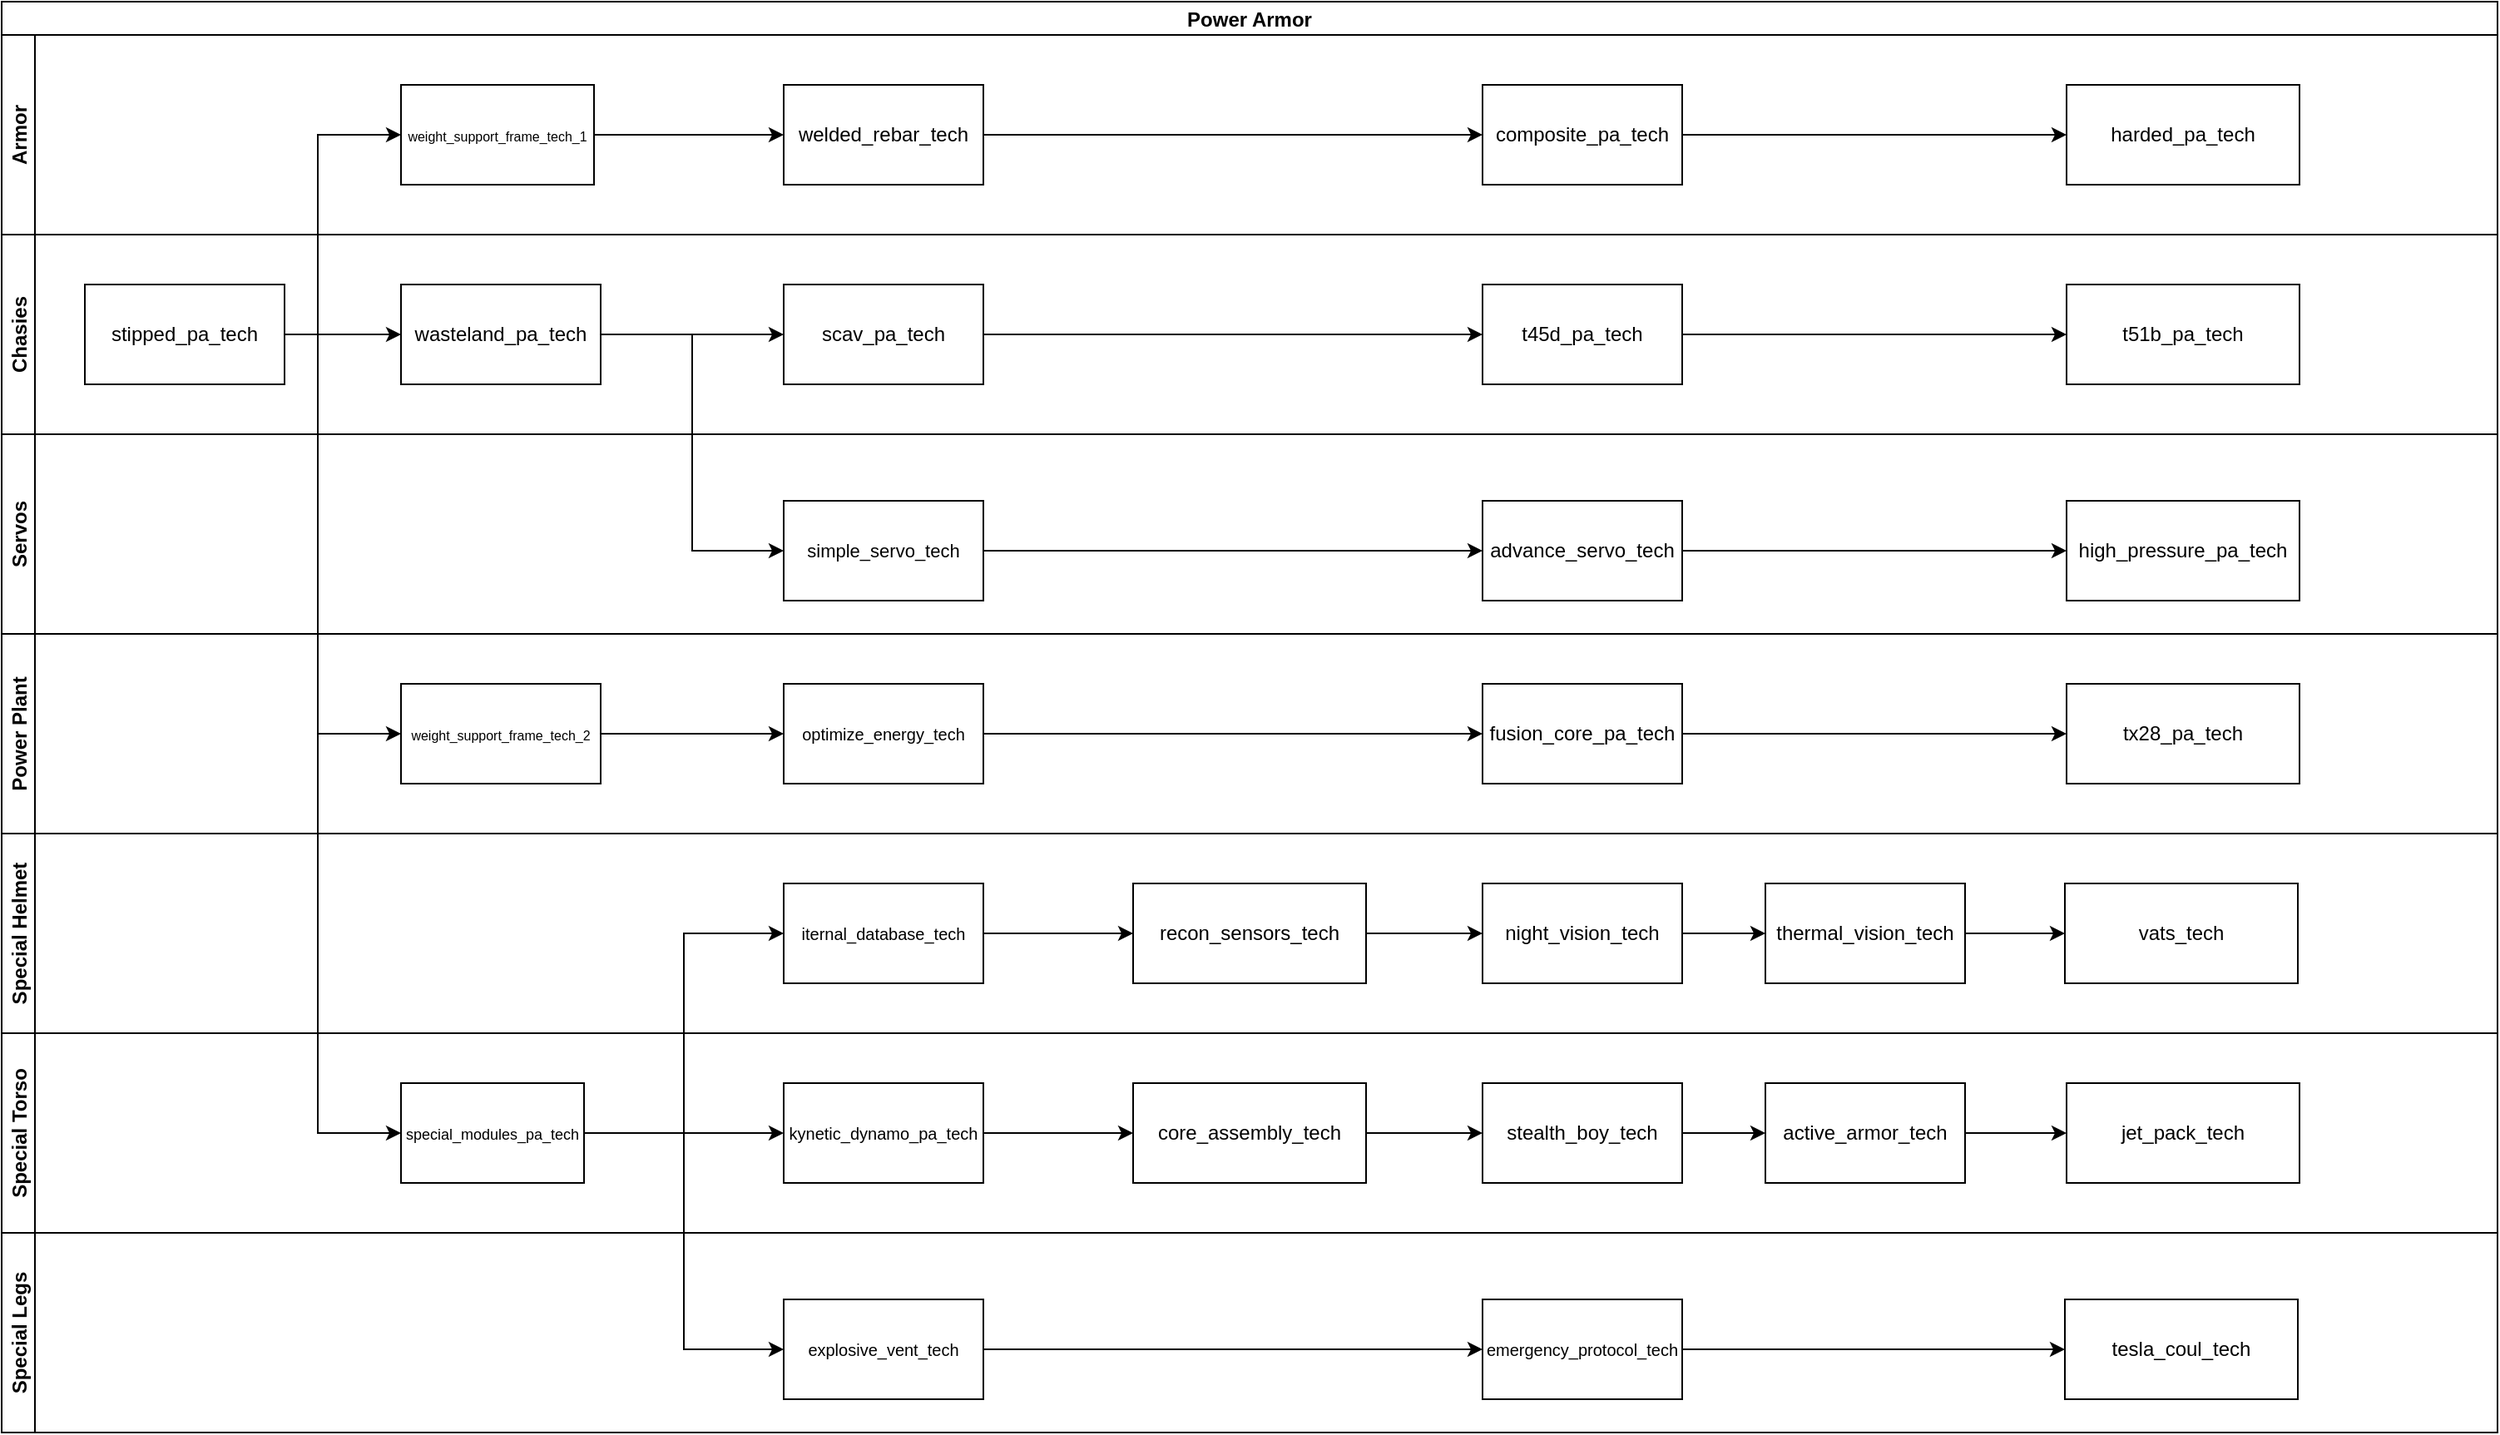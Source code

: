 <mxfile version="18.0.6" type="device"><diagram id="MUYih2JaZ5ZtrtDaBR94" name="Страница 1"><mxGraphModel dx="1420" dy="905" grid="1" gridSize="10" guides="1" tooltips="1" connect="1" arrows="1" fold="1" page="1" pageScale="1" pageWidth="827" pageHeight="1169" math="0" shadow="0"><root><mxCell id="0"/><mxCell id="1" parent="0"/><mxCell id="3yuiKfiRZhkY8-TWKzfD-7" value="Power Armor" style="swimlane;childLayout=stackLayout;resizeParent=1;resizeParentMax=0;horizontal=1;startSize=20;horizontalStack=0;" parent="1" vertex="1"><mxGeometry y="40" width="1500" height="860" as="geometry"><mxRectangle y="40" width="110" height="20" as="alternateBounds"/></mxGeometry></mxCell><mxCell id="3yuiKfiRZhkY8-TWKzfD-9" value="Armor" style="swimlane;startSize=20;horizontal=0;" parent="3yuiKfiRZhkY8-TWKzfD-7" vertex="1"><mxGeometry y="20" width="1500" height="120" as="geometry"><mxRectangle y="20" width="1500" height="20" as="alternateBounds"/></mxGeometry></mxCell><mxCell id="mrCxvTcKKx1VXqpbsIYd-4" style="edgeStyle=orthogonalEdgeStyle;rounded=0;orthogonalLoop=1;jettySize=auto;html=1;" edge="1" parent="3yuiKfiRZhkY8-TWKzfD-9" source="3yuiKfiRZhkY8-TWKzfD-23" target="mrCxvTcKKx1VXqpbsIYd-3"><mxGeometry relative="1" as="geometry"/></mxCell><mxCell id="3yuiKfiRZhkY8-TWKzfD-23" value="&lt;font style=&quot;font-size: 8px;&quot;&gt;weight_support_frame_tech_1&lt;/font&gt;" style="rounded=0;whiteSpace=wrap;html=1;" parent="3yuiKfiRZhkY8-TWKzfD-9" vertex="1"><mxGeometry x="240" y="30" width="116" height="60" as="geometry"/></mxCell><mxCell id="mrCxvTcKKx1VXqpbsIYd-10" style="edgeStyle=orthogonalEdgeStyle;rounded=0;orthogonalLoop=1;jettySize=auto;html=1;fontSize=10;" edge="1" parent="3yuiKfiRZhkY8-TWKzfD-9" source="3yuiKfiRZhkY8-TWKzfD-40" target="3yuiKfiRZhkY8-TWKzfD-42"><mxGeometry relative="1" as="geometry"/></mxCell><mxCell id="3yuiKfiRZhkY8-TWKzfD-40" value="composite_pa_tech" style="rounded=0;whiteSpace=wrap;html=1;" parent="3yuiKfiRZhkY8-TWKzfD-9" vertex="1"><mxGeometry x="890" y="30" width="120" height="60" as="geometry"/></mxCell><mxCell id="3yuiKfiRZhkY8-TWKzfD-42" value="harded_pa_tech" style="rounded=0;whiteSpace=wrap;html=1;" parent="3yuiKfiRZhkY8-TWKzfD-9" vertex="1"><mxGeometry x="1241" y="30" width="140" height="60" as="geometry"/></mxCell><mxCell id="mrCxvTcKKx1VXqpbsIYd-5" style="edgeStyle=orthogonalEdgeStyle;rounded=0;orthogonalLoop=1;jettySize=auto;html=1;" edge="1" parent="3yuiKfiRZhkY8-TWKzfD-9" source="mrCxvTcKKx1VXqpbsIYd-3" target="3yuiKfiRZhkY8-TWKzfD-40"><mxGeometry relative="1" as="geometry"/></mxCell><mxCell id="mrCxvTcKKx1VXqpbsIYd-3" value="&lt;font style=&quot;font-size: 12px;&quot;&gt;welded_rebar_tech&lt;/font&gt;" style="rounded=0;whiteSpace=wrap;html=1;fontSize=12;" vertex="1" parent="3yuiKfiRZhkY8-TWKzfD-9"><mxGeometry x="470" y="30" width="120" height="60" as="geometry"/></mxCell><mxCell id="3yuiKfiRZhkY8-TWKzfD-8" value="Chasies" style="swimlane;startSize=20;horizontal=0;" parent="3yuiKfiRZhkY8-TWKzfD-7" vertex="1"><mxGeometry y="140" width="1500" height="120" as="geometry"/></mxCell><mxCell id="3yuiKfiRZhkY8-TWKzfD-21" style="edgeStyle=orthogonalEdgeStyle;rounded=0;orthogonalLoop=1;jettySize=auto;html=1;" parent="3yuiKfiRZhkY8-TWKzfD-8" source="3yuiKfiRZhkY8-TWKzfD-19" target="3yuiKfiRZhkY8-TWKzfD-20" edge="1"><mxGeometry relative="1" as="geometry"/></mxCell><mxCell id="3yuiKfiRZhkY8-TWKzfD-19" value="stipped_pa_tech" style="rounded=0;whiteSpace=wrap;html=1;" parent="3yuiKfiRZhkY8-TWKzfD-8" vertex="1"><mxGeometry x="50" y="30" width="120" height="60" as="geometry"/></mxCell><mxCell id="3yuiKfiRZhkY8-TWKzfD-29" style="edgeStyle=orthogonalEdgeStyle;rounded=0;orthogonalLoop=1;jettySize=auto;html=1;" parent="3yuiKfiRZhkY8-TWKzfD-8" source="3yuiKfiRZhkY8-TWKzfD-20" target="3yuiKfiRZhkY8-TWKzfD-28" edge="1"><mxGeometry relative="1" as="geometry"/></mxCell><mxCell id="3yuiKfiRZhkY8-TWKzfD-20" value="wasteland_pa_tech" style="rounded=0;whiteSpace=wrap;html=1;" parent="3yuiKfiRZhkY8-TWKzfD-8" vertex="1"><mxGeometry x="240" y="30" width="120" height="60" as="geometry"/></mxCell><mxCell id="3yuiKfiRZhkY8-TWKzfD-33" value="" style="edgeStyle=orthogonalEdgeStyle;rounded=0;orthogonalLoop=1;jettySize=auto;html=1;" parent="3yuiKfiRZhkY8-TWKzfD-8" source="3yuiKfiRZhkY8-TWKzfD-28" target="3yuiKfiRZhkY8-TWKzfD-32" edge="1"><mxGeometry relative="1" as="geometry"/></mxCell><mxCell id="3yuiKfiRZhkY8-TWKzfD-28" value="scav_pa_tech" style="rounded=0;whiteSpace=wrap;html=1;" parent="3yuiKfiRZhkY8-TWKzfD-8" vertex="1"><mxGeometry x="470" y="30" width="120" height="60" as="geometry"/></mxCell><mxCell id="3yuiKfiRZhkY8-TWKzfD-47" value="" style="edgeStyle=orthogonalEdgeStyle;rounded=0;orthogonalLoop=1;jettySize=auto;html=1;" parent="3yuiKfiRZhkY8-TWKzfD-8" source="3yuiKfiRZhkY8-TWKzfD-32" target="3yuiKfiRZhkY8-TWKzfD-46" edge="1"><mxGeometry relative="1" as="geometry"/></mxCell><mxCell id="3yuiKfiRZhkY8-TWKzfD-32" value="t45d_pa_tech" style="rounded=0;whiteSpace=wrap;html=1;" parent="3yuiKfiRZhkY8-TWKzfD-8" vertex="1"><mxGeometry x="890" y="30" width="120" height="60" as="geometry"/></mxCell><mxCell id="3yuiKfiRZhkY8-TWKzfD-46" value="t51b_pa_tech" style="rounded=0;whiteSpace=wrap;html=1;" parent="3yuiKfiRZhkY8-TWKzfD-8" vertex="1"><mxGeometry x="1241" y="30" width="140" height="60" as="geometry"/></mxCell><mxCell id="3yuiKfiRZhkY8-TWKzfD-11" value="Servos" style="swimlane;startSize=20;horizontal=0;" parent="3yuiKfiRZhkY8-TWKzfD-7" vertex="1"><mxGeometry y="260" width="1500" height="120" as="geometry"/></mxCell><mxCell id="3yuiKfiRZhkY8-TWKzfD-26" value="simple_servo_tech" style="rounded=0;whiteSpace=wrap;html=1;fontSize=11;" parent="3yuiKfiRZhkY8-TWKzfD-11" vertex="1"><mxGeometry x="470" y="40" width="120" height="60" as="geometry"/></mxCell><mxCell id="3yuiKfiRZhkY8-TWKzfD-45" value="" style="edgeStyle=orthogonalEdgeStyle;rounded=0;orthogonalLoop=1;jettySize=auto;html=1;" parent="3yuiKfiRZhkY8-TWKzfD-11" source="3yuiKfiRZhkY8-TWKzfD-30" target="3yuiKfiRZhkY8-TWKzfD-44" edge="1"><mxGeometry relative="1" as="geometry"/></mxCell><mxCell id="3yuiKfiRZhkY8-TWKzfD-30" value="advance_servo_tech" style="rounded=0;whiteSpace=wrap;html=1;" parent="3yuiKfiRZhkY8-TWKzfD-11" vertex="1"><mxGeometry x="890" y="40" width="120" height="60" as="geometry"/></mxCell><mxCell id="3yuiKfiRZhkY8-TWKzfD-31" style="edgeStyle=orthogonalEdgeStyle;rounded=0;orthogonalLoop=1;jettySize=auto;html=1;" parent="3yuiKfiRZhkY8-TWKzfD-11" source="3yuiKfiRZhkY8-TWKzfD-26" target="3yuiKfiRZhkY8-TWKzfD-30" edge="1"><mxGeometry relative="1" as="geometry"/></mxCell><mxCell id="3yuiKfiRZhkY8-TWKzfD-44" value="high_pressure_pa_tech" style="rounded=0;whiteSpace=wrap;html=1;" parent="3yuiKfiRZhkY8-TWKzfD-11" vertex="1"><mxGeometry x="1241" y="40" width="140" height="60" as="geometry"/></mxCell><mxCell id="3yuiKfiRZhkY8-TWKzfD-10" value="Power Plant" style="swimlane;startSize=20;horizontal=0;" parent="3yuiKfiRZhkY8-TWKzfD-7" vertex="1"><mxGeometry y="380" width="1500" height="120" as="geometry"/></mxCell><mxCell id="mrCxvTcKKx1VXqpbsIYd-15" style="edgeStyle=orthogonalEdgeStyle;rounded=0;orthogonalLoop=1;jettySize=auto;html=1;fontSize=10;" edge="1" parent="3yuiKfiRZhkY8-TWKzfD-10" source="3yuiKfiRZhkY8-TWKzfD-34" target="mrCxvTcKKx1VXqpbsIYd-14"><mxGeometry relative="1" as="geometry"/></mxCell><mxCell id="3yuiKfiRZhkY8-TWKzfD-34" value="&lt;span style=&quot;font-size: 8px;&quot;&gt;weight_support_frame_tech_2&lt;/span&gt;" style="rounded=0;whiteSpace=wrap;html=1;" parent="3yuiKfiRZhkY8-TWKzfD-10" vertex="1"><mxGeometry x="240" y="30" width="120" height="60" as="geometry"/></mxCell><mxCell id="3yuiKfiRZhkY8-TWKzfD-39" style="edgeStyle=orthogonalEdgeStyle;rounded=0;orthogonalLoop=1;jettySize=auto;html=1;" parent="3yuiKfiRZhkY8-TWKzfD-10" source="3yuiKfiRZhkY8-TWKzfD-36" target="3yuiKfiRZhkY8-TWKzfD-38" edge="1"><mxGeometry relative="1" as="geometry"/></mxCell><mxCell id="3yuiKfiRZhkY8-TWKzfD-36" value="fusion_core_pa_tech" style="rounded=0;whiteSpace=wrap;html=1;" parent="3yuiKfiRZhkY8-TWKzfD-10" vertex="1"><mxGeometry x="890" y="30" width="120" height="60" as="geometry"/></mxCell><mxCell id="3yuiKfiRZhkY8-TWKzfD-38" value="tx28_pa_tech" style="rounded=0;whiteSpace=wrap;html=1;" parent="3yuiKfiRZhkY8-TWKzfD-10" vertex="1"><mxGeometry x="1241" y="30" width="140" height="60" as="geometry"/></mxCell><mxCell id="mrCxvTcKKx1VXqpbsIYd-16" style="edgeStyle=orthogonalEdgeStyle;rounded=0;orthogonalLoop=1;jettySize=auto;html=1;fontSize=10;" edge="1" parent="3yuiKfiRZhkY8-TWKzfD-10" source="mrCxvTcKKx1VXqpbsIYd-14" target="3yuiKfiRZhkY8-TWKzfD-36"><mxGeometry relative="1" as="geometry"/></mxCell><mxCell id="mrCxvTcKKx1VXqpbsIYd-14" value="&lt;span style=&quot;font-size: 10px;&quot;&gt;optimize_energy_tech&lt;/span&gt;" style="rounded=0;whiteSpace=wrap;html=1;fontSize=10;" vertex="1" parent="3yuiKfiRZhkY8-TWKzfD-10"><mxGeometry x="470" y="30" width="120" height="60" as="geometry"/></mxCell><mxCell id="3yuiKfiRZhkY8-TWKzfD-25" style="edgeStyle=orthogonalEdgeStyle;rounded=0;orthogonalLoop=1;jettySize=auto;html=1;entryX=0;entryY=0.5;entryDx=0;entryDy=0;" parent="3yuiKfiRZhkY8-TWKzfD-7" source="3yuiKfiRZhkY8-TWKzfD-19" target="3yuiKfiRZhkY8-TWKzfD-23" edge="1"><mxGeometry relative="1" as="geometry"><mxPoint x="214" y="220" as="targetPoint"/><Array as="points"><mxPoint x="190" y="200"/><mxPoint x="190" y="80"/></Array></mxGeometry></mxCell><mxCell id="3yuiKfiRZhkY8-TWKzfD-27" style="edgeStyle=orthogonalEdgeStyle;rounded=0;orthogonalLoop=1;jettySize=auto;html=1;entryX=0;entryY=0.5;entryDx=0;entryDy=0;" parent="3yuiKfiRZhkY8-TWKzfD-7" source="3yuiKfiRZhkY8-TWKzfD-20" target="3yuiKfiRZhkY8-TWKzfD-26" edge="1"><mxGeometry relative="1" as="geometry"/></mxCell><mxCell id="3yuiKfiRZhkY8-TWKzfD-35" style="edgeStyle=orthogonalEdgeStyle;rounded=0;orthogonalLoop=1;jettySize=auto;html=1;entryX=0;entryY=0.5;entryDx=0;entryDy=0;" parent="3yuiKfiRZhkY8-TWKzfD-7" source="3yuiKfiRZhkY8-TWKzfD-19" target="3yuiKfiRZhkY8-TWKzfD-34" edge="1"><mxGeometry relative="1" as="geometry"><Array as="points"><mxPoint x="190" y="200"/><mxPoint x="190" y="440"/></Array></mxGeometry></mxCell><mxCell id="3yuiKfiRZhkY8-TWKzfD-52" value="Special Helmet" style="swimlane;startSize=20;horizontal=0;" parent="3yuiKfiRZhkY8-TWKzfD-7" vertex="1"><mxGeometry y="500" width="1500" height="120" as="geometry"/></mxCell><mxCell id="V09vxIwA9q3N0bqzqvDr-3" value="" style="edgeStyle=orthogonalEdgeStyle;rounded=0;orthogonalLoop=1;jettySize=auto;html=1;fontSize=12;" parent="3yuiKfiRZhkY8-TWKzfD-52" source="V09vxIwA9q3N0bqzqvDr-1" target="V09vxIwA9q3N0bqzqvDr-2" edge="1"><mxGeometry relative="1" as="geometry"/></mxCell><mxCell id="V09vxIwA9q3N0bqzqvDr-1" value="&lt;font style=&quot;font-size: 12px;&quot;&gt;night_vision_tech&lt;/font&gt;" style="rounded=0;whiteSpace=wrap;html=1;fontSize=12;" parent="3yuiKfiRZhkY8-TWKzfD-52" vertex="1"><mxGeometry x="890" y="30" width="120" height="60" as="geometry"/></mxCell><mxCell id="V09vxIwA9q3N0bqzqvDr-6" value="" style="edgeStyle=orthogonalEdgeStyle;rounded=0;orthogonalLoop=1;jettySize=auto;html=1;fontSize=12;" parent="3yuiKfiRZhkY8-TWKzfD-52" source="V09vxIwA9q3N0bqzqvDr-2" target="V09vxIwA9q3N0bqzqvDr-5" edge="1"><mxGeometry relative="1" as="geometry"/></mxCell><mxCell id="V09vxIwA9q3N0bqzqvDr-2" value="&lt;font style=&quot;font-size: 12px;&quot;&gt;thermal_vision_tech&lt;/font&gt;" style="rounded=0;whiteSpace=wrap;html=1;fontSize=12;" parent="3yuiKfiRZhkY8-TWKzfD-52" vertex="1"><mxGeometry x="1060" y="30" width="120" height="60" as="geometry"/></mxCell><mxCell id="V09vxIwA9q3N0bqzqvDr-5" value="&lt;font style=&quot;font-size: 12px;&quot;&gt;vats_tech&lt;/font&gt;" style="rounded=0;whiteSpace=wrap;html=1;fontSize=12;" parent="3yuiKfiRZhkY8-TWKzfD-52" vertex="1"><mxGeometry x="1240" y="30" width="140" height="60" as="geometry"/></mxCell><mxCell id="V09vxIwA9q3N0bqzqvDr-12" style="edgeStyle=orthogonalEdgeStyle;rounded=0;orthogonalLoop=1;jettySize=auto;html=1;fontSize=12;" parent="3yuiKfiRZhkY8-TWKzfD-52" source="V09vxIwA9q3N0bqzqvDr-11" target="V09vxIwA9q3N0bqzqvDr-1" edge="1"><mxGeometry relative="1" as="geometry"/></mxCell><mxCell id="V09vxIwA9q3N0bqzqvDr-11" value="&lt;font style=&quot;font-size: 12px;&quot;&gt;recon_sensors_tech&lt;/font&gt;" style="rounded=0;whiteSpace=wrap;html=1;fontSize=12;" parent="3yuiKfiRZhkY8-TWKzfD-52" vertex="1"><mxGeometry x="680" y="30" width="140" height="60" as="geometry"/></mxCell><mxCell id="V09vxIwA9q3N0bqzqvDr-19" style="edgeStyle=orthogonalEdgeStyle;rounded=0;orthogonalLoop=1;jettySize=auto;html=1;fontSize=12;" parent="3yuiKfiRZhkY8-TWKzfD-52" source="V09vxIwA9q3N0bqzqvDr-18" target="V09vxIwA9q3N0bqzqvDr-11" edge="1"><mxGeometry relative="1" as="geometry"/></mxCell><mxCell id="V09vxIwA9q3N0bqzqvDr-18" value="&lt;font style=&quot;font-size: 10px;&quot;&gt;iternal_database_tech&lt;/font&gt;" style="rounded=0;whiteSpace=wrap;html=1;fontSize=10;" parent="3yuiKfiRZhkY8-TWKzfD-52" vertex="1"><mxGeometry x="470" y="30" width="120" height="60" as="geometry"/></mxCell><mxCell id="3yuiKfiRZhkY8-TWKzfD-12" value="Special Torso" style="swimlane;startSize=20;horizontal=0;" parent="3yuiKfiRZhkY8-TWKzfD-7" vertex="1"><mxGeometry y="620" width="1500" height="120" as="geometry"/></mxCell><mxCell id="V09vxIwA9q3N0bqzqvDr-26" style="edgeStyle=orthogonalEdgeStyle;rounded=0;orthogonalLoop=1;jettySize=auto;html=1;fontSize=10;" parent="3yuiKfiRZhkY8-TWKzfD-12" source="3yuiKfiRZhkY8-TWKzfD-48" target="V09vxIwA9q3N0bqzqvDr-23" edge="1"><mxGeometry relative="1" as="geometry"/></mxCell><mxCell id="3yuiKfiRZhkY8-TWKzfD-48" value="&lt;font style=&quot;font-size: 9px;&quot;&gt;special_modules_pa_tech&lt;/font&gt;" style="rounded=0;whiteSpace=wrap;html=1;" parent="3yuiKfiRZhkY8-TWKzfD-12" vertex="1"><mxGeometry x="240" y="30" width="110" height="60" as="geometry"/></mxCell><mxCell id="V09vxIwA9q3N0bqzqvDr-7" value="&lt;font style=&quot;font-size: 12px;&quot;&gt;jet_pack_tech&lt;/font&gt;" style="rounded=0;whiteSpace=wrap;html=1;fontSize=12;" parent="3yuiKfiRZhkY8-TWKzfD-12" vertex="1"><mxGeometry x="1241" y="30" width="140" height="60" as="geometry"/></mxCell><mxCell id="mrCxvTcKKx1VXqpbsIYd-8" style="edgeStyle=orthogonalEdgeStyle;rounded=0;orthogonalLoop=1;jettySize=auto;html=1;fontSize=10;" edge="1" parent="3yuiKfiRZhkY8-TWKzfD-12" source="V09vxIwA9q3N0bqzqvDr-8" target="V09vxIwA9q3N0bqzqvDr-10"><mxGeometry relative="1" as="geometry"/></mxCell><mxCell id="V09vxIwA9q3N0bqzqvDr-8" value="&lt;font style=&quot;font-size: 12px;&quot;&gt;stealth_boy_tech&lt;/font&gt;" style="rounded=0;whiteSpace=wrap;html=1;fontSize=12;" parent="3yuiKfiRZhkY8-TWKzfD-12" vertex="1"><mxGeometry x="890" y="30" width="120" height="60" as="geometry"/></mxCell><mxCell id="mrCxvTcKKx1VXqpbsIYd-11" style="edgeStyle=orthogonalEdgeStyle;rounded=0;orthogonalLoop=1;jettySize=auto;html=1;fontSize=10;" edge="1" parent="3yuiKfiRZhkY8-TWKzfD-12" source="V09vxIwA9q3N0bqzqvDr-23" target="V09vxIwA9q3N0bqzqvDr-32"><mxGeometry relative="1" as="geometry"/></mxCell><mxCell id="V09vxIwA9q3N0bqzqvDr-23" value="&lt;span style=&quot;font-size: 10px;&quot;&gt;kynetic_dynamo_pa_tech&lt;/span&gt;" style="rounded=0;whiteSpace=wrap;html=1;fontSize=10;" parent="3yuiKfiRZhkY8-TWKzfD-12" vertex="1"><mxGeometry x="470" y="30" width="120" height="60" as="geometry"/></mxCell><mxCell id="mrCxvTcKKx1VXqpbsIYd-9" style="edgeStyle=orthogonalEdgeStyle;rounded=0;orthogonalLoop=1;jettySize=auto;html=1;fontSize=10;" edge="1" parent="3yuiKfiRZhkY8-TWKzfD-12" source="V09vxIwA9q3N0bqzqvDr-10" target="V09vxIwA9q3N0bqzqvDr-7"><mxGeometry relative="1" as="geometry"/></mxCell><mxCell id="V09vxIwA9q3N0bqzqvDr-10" value="&lt;font style=&quot;font-size: 12px;&quot;&gt;active_armor_tech&lt;/font&gt;" style="rounded=0;whiteSpace=wrap;html=1;fontSize=12;" parent="3yuiKfiRZhkY8-TWKzfD-12" vertex="1"><mxGeometry x="1060" y="30" width="120" height="60" as="geometry"/></mxCell><mxCell id="mrCxvTcKKx1VXqpbsIYd-12" style="edgeStyle=orthogonalEdgeStyle;rounded=0;orthogonalLoop=1;jettySize=auto;html=1;fontSize=10;" edge="1" parent="3yuiKfiRZhkY8-TWKzfD-12" source="V09vxIwA9q3N0bqzqvDr-32" target="V09vxIwA9q3N0bqzqvDr-8"><mxGeometry relative="1" as="geometry"/></mxCell><mxCell id="V09vxIwA9q3N0bqzqvDr-32" value="&lt;font style=&quot;font-size: 12px;&quot;&gt;core_assembly_tech&lt;/font&gt;" style="rounded=0;whiteSpace=wrap;html=1;fontSize=12;" parent="3yuiKfiRZhkY8-TWKzfD-12" vertex="1"><mxGeometry x="680" y="30" width="140" height="60" as="geometry"/></mxCell><mxCell id="3yuiKfiRZhkY8-TWKzfD-54" value="Special Legs" style="swimlane;startSize=20;horizontal=0;" parent="3yuiKfiRZhkY8-TWKzfD-7" vertex="1"><mxGeometry y="740" width="1500" height="120" as="geometry"/></mxCell><mxCell id="V09vxIwA9q3N0bqzqvDr-30" style="edgeStyle=orthogonalEdgeStyle;rounded=0;orthogonalLoop=1;jettySize=auto;html=1;fontSize=10;" parent="3yuiKfiRZhkY8-TWKzfD-54" source="V09vxIwA9q3N0bqzqvDr-16" target="V09vxIwA9q3N0bqzqvDr-29" edge="1"><mxGeometry relative="1" as="geometry"/></mxCell><mxCell id="V09vxIwA9q3N0bqzqvDr-16" value="&lt;font style=&quot;font-size: 10px;&quot;&gt;emergency_protocol_tech&lt;/font&gt;" style="rounded=0;whiteSpace=wrap;html=1;fontSize=10;" parent="3yuiKfiRZhkY8-TWKzfD-54" vertex="1"><mxGeometry x="890" y="40" width="120" height="60" as="geometry"/></mxCell><mxCell id="mrCxvTcKKx1VXqpbsIYd-13" style="edgeStyle=orthogonalEdgeStyle;rounded=0;orthogonalLoop=1;jettySize=auto;html=1;fontSize=10;" edge="1" parent="3yuiKfiRZhkY8-TWKzfD-54" source="V09vxIwA9q3N0bqzqvDr-17" target="V09vxIwA9q3N0bqzqvDr-16"><mxGeometry relative="1" as="geometry"/></mxCell><mxCell id="V09vxIwA9q3N0bqzqvDr-17" value="&lt;font style=&quot;font-size: 10px;&quot;&gt;explosive_vent_tech&lt;/font&gt;" style="rounded=0;whiteSpace=wrap;html=1;fontSize=10;" parent="3yuiKfiRZhkY8-TWKzfD-54" vertex="1"><mxGeometry x="470" y="40" width="120" height="60" as="geometry"/></mxCell><mxCell id="V09vxIwA9q3N0bqzqvDr-29" value="&lt;font style=&quot;font-size: 12px;&quot;&gt;tesla_coul_tech&lt;/font&gt;" style="rounded=0;whiteSpace=wrap;html=1;" parent="3yuiKfiRZhkY8-TWKzfD-54" vertex="1"><mxGeometry x="1240" y="40" width="140" height="60" as="geometry"/></mxCell><mxCell id="3yuiKfiRZhkY8-TWKzfD-49" style="edgeStyle=orthogonalEdgeStyle;rounded=0;orthogonalLoop=1;jettySize=auto;html=1;entryX=0;entryY=0.5;entryDx=0;entryDy=0;" parent="3yuiKfiRZhkY8-TWKzfD-7" source="3yuiKfiRZhkY8-TWKzfD-19" target="3yuiKfiRZhkY8-TWKzfD-48" edge="1"><mxGeometry relative="1" as="geometry"><mxPoint x="190" y="700" as="targetPoint"/><Array as="points"><mxPoint x="190" y="200"/><mxPoint x="190" y="680"/></Array></mxGeometry></mxCell><mxCell id="V09vxIwA9q3N0bqzqvDr-20" style="edgeStyle=orthogonalEdgeStyle;rounded=0;orthogonalLoop=1;jettySize=auto;html=1;entryX=0;entryY=0.5;entryDx=0;entryDy=0;fontSize=10;" parent="3yuiKfiRZhkY8-TWKzfD-7" source="3yuiKfiRZhkY8-TWKzfD-48" target="V09vxIwA9q3N0bqzqvDr-18" edge="1"><mxGeometry relative="1" as="geometry"/></mxCell><mxCell id="V09vxIwA9q3N0bqzqvDr-27" style="edgeStyle=orthogonalEdgeStyle;rounded=0;orthogonalLoop=1;jettySize=auto;html=1;entryX=0;entryY=0.5;entryDx=0;entryDy=0;fontSize=10;" parent="3yuiKfiRZhkY8-TWKzfD-7" source="3yuiKfiRZhkY8-TWKzfD-48" target="V09vxIwA9q3N0bqzqvDr-17" edge="1"><mxGeometry relative="1" as="geometry"/></mxCell></root></mxGraphModel></diagram></mxfile>